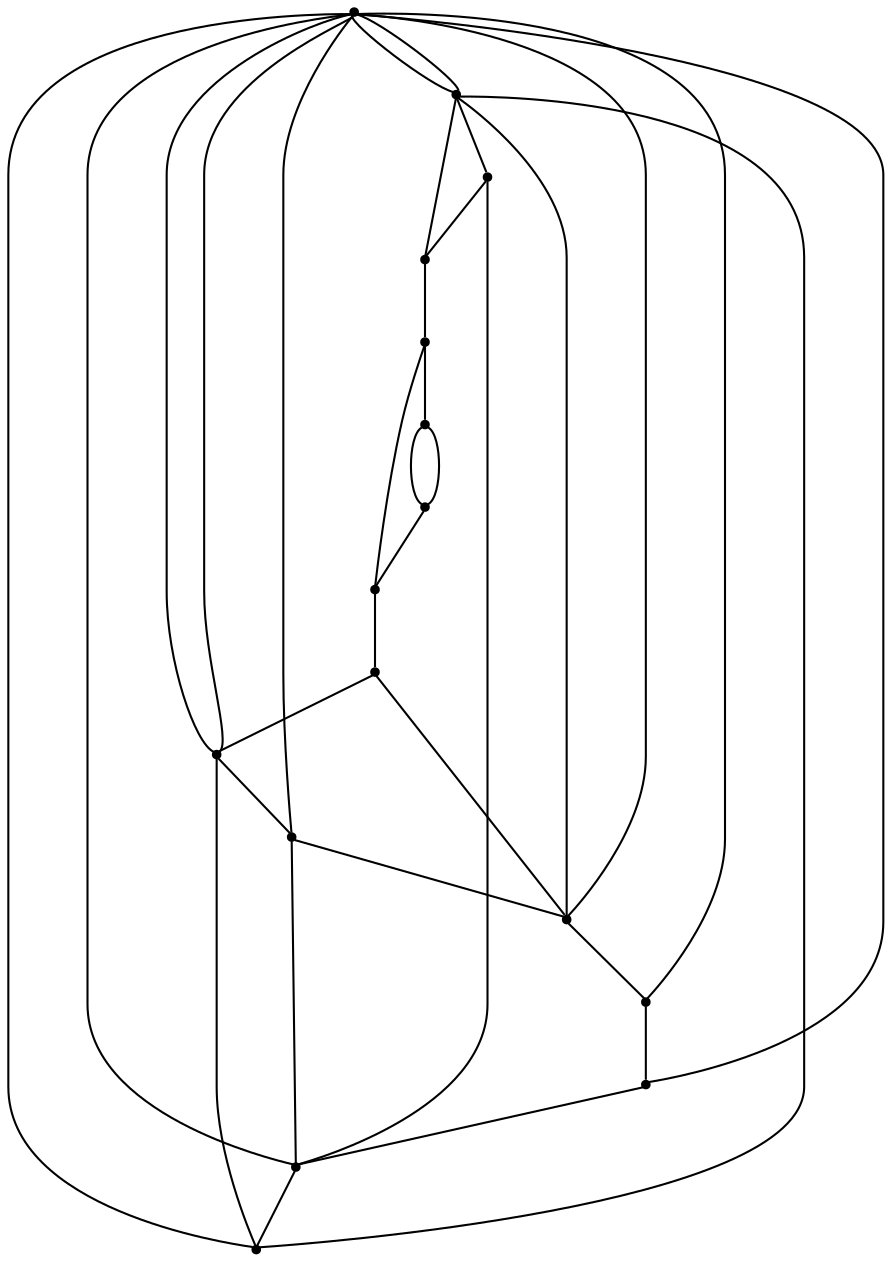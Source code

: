 graph {
  node [shape=point,comment="{\"directed\":false,\"doi\":\"10.1007/978-3-319-73915-1_15\",\"figure\":\"9 (2)\"}"]

  v0 [pos="1297.951552623566,562.3227701079643"]
  v1 [pos="1464.3780526955238,395.90247469299027"]
  v2 [pos="1110.7259170068005,375.09965162174586"]
  v3 [pos="1630.7983528967563,312.6914606039304"]
  v4 [pos="1006.7103996964424,312.6914606039304"]
  v5 [pos="1589.193722965372,354.2965741999479"]
  v6 [pos="1547.5881710019312,395.90247469299027"]
  v7 [pos="1505.981633418016,437.50455992772993"]
  v8 [pos="1422.7683038965147,375.0996516217458"]
  v9 [pos="1360.3605323500083,437.50455992772993"]
  v10 [pos="1318.7517691714738,479.1107147713259"]
  v11 [pos="1297.9494859999907,458.3097198446849"]
  v12 [pos="1235.5436856944327,395.90247469299027"]
  v13 [pos="1193.9360989016254,437.50455992772993"]
  v14 [pos="1089.9204862086413,395.90247469299027"]
  v15 [pos="1048.3170008687753,354.29657419994794"]

  v0 -- v8 [id="-1",pos="1297.951552623566,562.3227701079643 1370.0516297666309,559.5392689286151 1422.8309066937384,504.46450512141615 1422.7683356907237,437.5088202995014 1422.7683038965147,375.0996516217458 1422.7683038965147,375.0996516217458 1422.7683038965147,375.0996516217458"]
  v0 -- v9 [id="-2",pos="1297.951552623566,562.3227701079643 1332.4205128803533,562.327173551922 1360.3583385495979,534.3855729795966 1360.3583385495979,499.9179889772569 1360.3605323500083,437.50455992772993 1360.3605323500083,437.50455992772993 1360.3605323500083,437.50455992772993"]
  v0 -- v10 [id="-4",pos="1297.951552623566,562.3227701079643 1309.4418207305325,562.3271894488316 1318.7516737888473,553.01331729242 1318.7516737888473,541.5241120270337 1318.7517691714738,479.1107147713259 1318.7517691714738,479.1107147713259 1318.7517691714738,479.1107147713259"]
  v0 -- v1 [id="-5",pos="1297.951552623566,562.3227701079643 1389.8631100077541,562.3227701079643 1464.3791972870424,487.8118246504901 1464.3780526955238,395.90247469299027"]
  v13 -- v9 [id="-10",pos="1193.9360989016254,437.50455992772993 1360.3605323500083,437.50455992772993 1360.3605323500083,437.50455992772993 1360.3605323500083,437.50455992772993"]
  v9 -- v7 [id="-11",pos="1360.3605323500083,437.50455992772993 1505.981633418016,437.50455992772993 1505.981633418016,437.50455992772993 1505.981633418016,437.50455992772993"]
  v0 -- v12 [id="-13",pos="1297.951552623566,562.3227701079643 1263.4844364308915,562.327173551922 1235.5425411029141,534.3855411857775 1235.5425411029141,499.9179889772569 1235.5436856944327,395.90247469299027 1235.5436856944327,395.90247469299027 1235.5436856944327,395.90247469299027"]
  v12 -- v1 [id="-15",pos="1235.5436856944327,395.90247469299027 1464.3780526955238,395.90247469299027 1464.3780526955238,395.90247469299027 1464.3780526955238,395.90247469299027"]
  v1 -- v6 [id="-16",pos="1464.3780526955238,395.90247469299027 1547.5881710019312,395.90247469299027 1547.5881710019312,395.90247469299027 1547.5881710019312,395.90247469299027"]
  v2 -- v8 [id="-19",pos="1110.7259170068005,375.09965162174586 1422.7683038965147,375.0996516217458 1422.7683038965147,375.0996516217458 1422.7683038965147,375.0996516217458"]
  v15 -- v5 [id="-22",pos="1048.3170008687753,354.29657419994794 1589.193722965372,354.2965741999479 1589.193722965372,354.2965741999479 1589.193722965372,354.2965741999479"]
  v0 -- v13 [id="-24",pos="1297.951552623566,562.3227701079643 1241.7434292431428,559.4434264606671 1196.8196110847634,514.5201270795287 1193.9358763421635,458.31186592748014 1193.9360989016254,437.50455992772993 1193.9360989016254,437.50455992772993 1193.9360989016254,437.50455992772993"]
  v2 -- v0 [id="-25",pos="1110.7259170068005,375.09965162174586 1115.9153041867087,476.27286205807155 1196.7781514364244,557.1347500740098 1297.951552623566,562.3227701079643"]
  v4 -- v3 [id="-26",pos="1006.7103996964424,312.6914606039304 1630.7983528967563,312.6914606039304 1630.7983528967563,312.6914606039304 1630.7983528967563,312.6914606039304"]
  v3 -- v4 [id="-27",pos="1630.7983528967563,312.6914606039304 1651.6048646980164,312.6904193563519 1651.6048646980164,312.6904193563519 1651.6048646980164,312.6904193563519 1651.604737521181,583.1260064988581 1651.604737521181,583.1260064988581 1651.604737521181,583.1260064988581 985.9070673160672,583.1258475297623 985.9070673160672,583.1258475297623 985.9070673160672,583.1258475297623 985.9070673160672,312.6904193563519 985.9070673160672,312.6904193563519 985.9070673160672,312.6904193563519 1006.7103996964424,312.6914606039304 1006.7103996964424,312.6914606039304 1006.7103996964424,312.6914606039304"]
  v4 -- v15 [id="-29",pos="1006.7103996964424,312.6914606039304 1048.3170008687753,354.29657419994794 1048.3170008687753,354.29657419994794 1048.3170008687753,354.29657419994794"]
  v15 -- v14 [id="-30",pos="1048.3170008687753,354.29657419994794 1089.9204862086413,395.90247469299027 1089.9204862086413,395.90247469299027 1089.9204862086413,395.90247469299027"]
  v5 -- v3 [id="-41",pos="1589.193722965372,354.2965741999479 1630.7983528967563,312.6914606039304 1630.7983528967563,312.6914606039304 1630.7983528967563,312.6914606039304"]
  v6 -- v5 [id="-42",pos="1547.5881710019312,395.90247469299027 1589.193722965372,354.2965741999479 1589.193722965372,354.2965741999479 1589.193722965372,354.2965741999479"]
  v7 -- v6 [id="-43",pos="1505.981633418016,437.50455992772993 1547.5881710019312,395.90247469299027 1547.5881710019312,395.90247469299027 1547.5881710019312,395.90247469299027"]
  v1 -- v7 [id="-44",pos="1464.3780526955238,395.90247469299027 1505.981633418016,437.50455992772993 1505.981633418016,437.50455992772993 1505.981633418016,437.50455992772993"]
  v1 -- v0 [id="-48",pos="1464.3780526955238,395.90247469299027 1297.951552623566,562.3227701079643 1297.951552623566,562.3227701079643 1297.951552623566,562.3227701079643"]
  v8 -- v1 [id="-52",pos="1422.7683038965147,375.0996516217458 1464.3780526955238,395.90247469299027 1464.3780526955238,395.90247469299027 1464.3780526955238,395.90247469299027"]
  v14 -- v2 [id="-53",pos="1089.9204862086413,395.90247469299027 1110.7259170068005,375.09965162174586 1110.7259170068005,375.09965162174586 1110.7259170068005,375.09965162174586"]
  v2 -- v0 [id="-58",pos="1110.7259170068005,375.09965162174586 1297.951552623566,562.3227701079643 1297.951552623566,562.3227701079643 1297.951552623566,562.3227701079643"]
  v2 -- v13 [id="-60",pos="1110.7259170068005,375.09965162174586 1193.9360989016254,437.50455992772993 1193.9360989016254,437.50455992772993 1193.9360989016254,437.50455992772993"]
  v9 -- v8 [id="-67",pos="1360.3605323500083,437.50455992772993 1422.7683038965147,375.0996516217458 1422.7683038965147,375.0996516217458 1422.7683038965147,375.0996516217458"]
  v13 -- v12 [id="-68",pos="1193.9360989016254,437.50455992772993 1235.5436856944327,395.90247469299027 1235.5436856944327,395.90247469299027 1235.5436856944327,395.90247469299027"]
  v10 -- v9 [id="-71",pos="1318.7517691714738,479.1107147713259 1360.3605323500083,437.50455992772993 1360.3605323500083,437.50455992772993 1360.3605323500083,437.50455992772993"]
  v14 -- v12 [id="-72",pos="1089.9204862086413,395.90247469299027 1235.5436856944327,395.90247469299027 1235.5436856944327,395.90247469299027 1235.5436856944327,395.90247469299027"]
  v12 -- v11 [id="-73",pos="1235.5436856944327,395.90247469299027 1297.9494859999907,458.3097198446849 1297.9494859999907,458.3097198446849 1297.9494859999907,458.3097198446849"]
  v11 -- v10 [id="-74",pos="1297.9494859999907,458.3097198446849 1318.7517691714738,479.1107147713259 1318.7517691714738,479.1107147713259 1318.7517691714738,479.1107147713259"]
  v11 -- v0 [id="-79",pos="1297.9494859999907,458.3097198446849 1297.951552623566,562.3227701079643 1297.951552623566,562.3227701079643 1297.951552623566,562.3227701079643"]
}